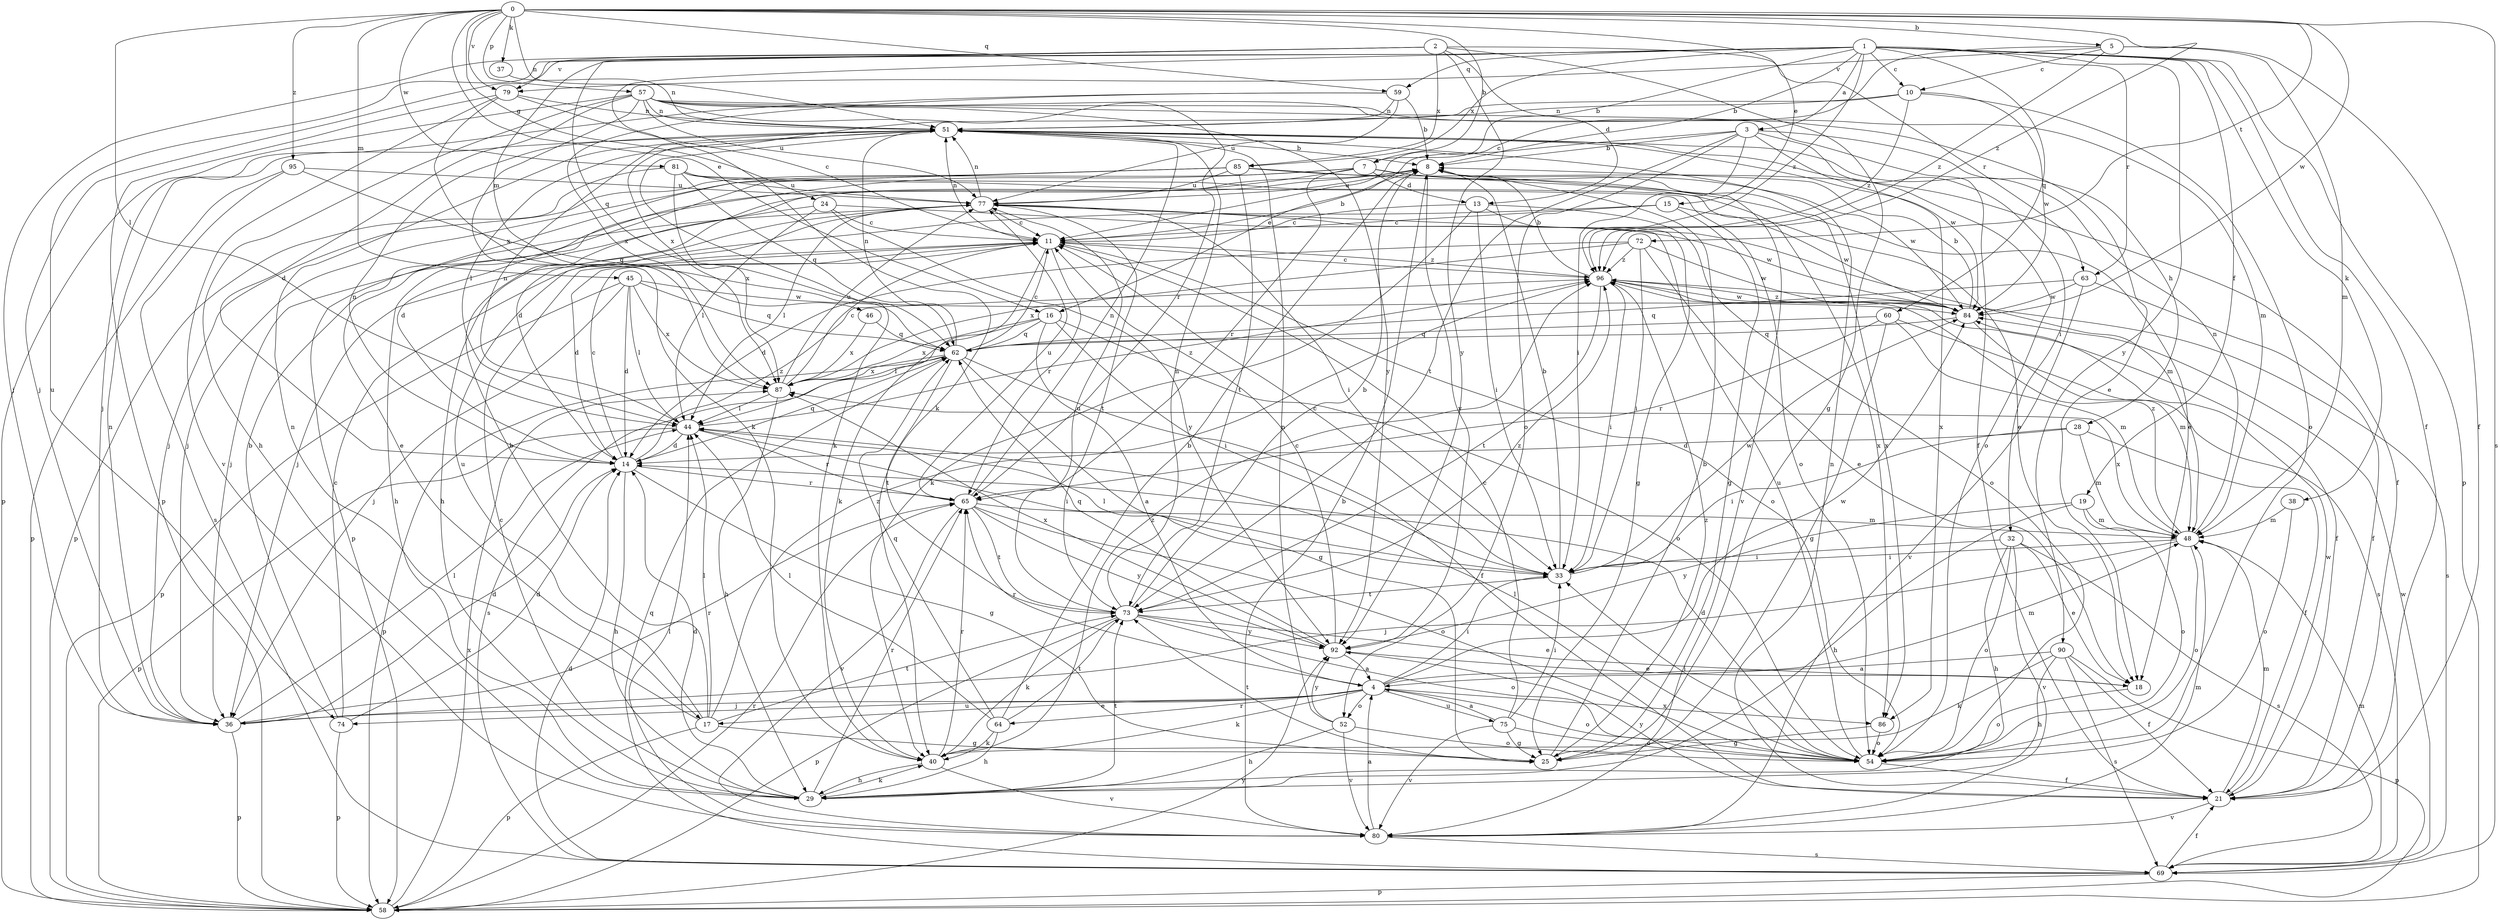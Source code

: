 strict digraph  {
0;
1;
2;
3;
4;
5;
7;
8;
10;
11;
13;
14;
15;
16;
17;
18;
19;
21;
24;
25;
28;
29;
32;
33;
36;
37;
38;
40;
44;
45;
46;
48;
51;
52;
54;
57;
58;
59;
60;
62;
63;
64;
65;
69;
72;
73;
74;
75;
77;
79;
80;
81;
84;
85;
86;
87;
90;
92;
95;
96;
0 -> 5  [label=b];
0 -> 7  [label=b];
0 -> 15  [label=e];
0 -> 16  [label=e];
0 -> 24  [label=g];
0 -> 37  [label=k];
0 -> 44  [label=l];
0 -> 45  [label=m];
0 -> 51  [label=n];
0 -> 57  [label=p];
0 -> 59  [label=q];
0 -> 69  [label=s];
0 -> 72  [label=t];
0 -> 79  [label=v];
0 -> 81  [label=w];
0 -> 84  [label=w];
0 -> 95  [label=z];
0 -> 96  [label=z];
1 -> 3  [label=a];
1 -> 7  [label=b];
1 -> 8  [label=b];
1 -> 10  [label=c];
1 -> 19  [label=f];
1 -> 21  [label=f];
1 -> 36  [label=j];
1 -> 38  [label=k];
1 -> 40  [label=k];
1 -> 46  [label=m];
1 -> 58  [label=p];
1 -> 59  [label=q];
1 -> 60  [label=q];
1 -> 63  [label=r];
1 -> 85  [label=x];
1 -> 90  [label=y];
1 -> 96  [label=z];
2 -> 13  [label=d];
2 -> 25  [label=g];
2 -> 36  [label=j];
2 -> 62  [label=q];
2 -> 63  [label=r];
2 -> 74  [label=u];
2 -> 79  [label=v];
2 -> 85  [label=x];
2 -> 92  [label=y];
3 -> 8  [label=b];
3 -> 16  [label=e];
3 -> 28  [label=h];
3 -> 32  [label=i];
3 -> 33  [label=i];
3 -> 52  [label=o];
3 -> 73  [label=t];
3 -> 86  [label=x];
4 -> 17  [label=e];
4 -> 33  [label=i];
4 -> 36  [label=j];
4 -> 40  [label=k];
4 -> 48  [label=m];
4 -> 52  [label=o];
4 -> 54  [label=o];
4 -> 64  [label=r];
4 -> 65  [label=r];
4 -> 74  [label=u];
4 -> 75  [label=u];
4 -> 84  [label=w];
4 -> 86  [label=x];
5 -> 10  [label=c];
5 -> 11  [label=c];
5 -> 21  [label=f];
5 -> 48  [label=m];
5 -> 79  [label=v];
5 -> 96  [label=z];
7 -> 13  [label=d];
7 -> 14  [label=d];
7 -> 17  [label=e];
7 -> 36  [label=j];
7 -> 65  [label=r];
7 -> 84  [label=w];
7 -> 86  [label=x];
8 -> 77  [label=u];
8 -> 80  [label=v];
8 -> 86  [label=x];
8 -> 92  [label=y];
10 -> 51  [label=n];
10 -> 54  [label=o];
10 -> 84  [label=w];
10 -> 87  [label=x];
10 -> 96  [label=z];
11 -> 8  [label=b];
11 -> 14  [label=d];
11 -> 40  [label=k];
11 -> 51  [label=n];
11 -> 54  [label=o];
11 -> 65  [label=r];
11 -> 96  [label=z];
13 -> 11  [label=c];
13 -> 25  [label=g];
13 -> 33  [label=i];
13 -> 40  [label=k];
13 -> 54  [label=o];
14 -> 11  [label=c];
14 -> 25  [label=g];
14 -> 29  [label=h];
14 -> 51  [label=n];
14 -> 62  [label=q];
14 -> 65  [label=r];
14 -> 96  [label=z];
15 -> 11  [label=c];
15 -> 25  [label=g];
15 -> 36  [label=j];
15 -> 84  [label=w];
16 -> 4  [label=a];
16 -> 33  [label=i];
16 -> 44  [label=l];
16 -> 54  [label=o];
16 -> 62  [label=q];
16 -> 87  [label=x];
17 -> 8  [label=b];
17 -> 25  [label=g];
17 -> 44  [label=l];
17 -> 51  [label=n];
17 -> 58  [label=p];
17 -> 73  [label=t];
17 -> 77  [label=u];
17 -> 96  [label=z];
18 -> 54  [label=o];
19 -> 29  [label=h];
19 -> 48  [label=m];
19 -> 54  [label=o];
19 -> 92  [label=y];
21 -> 48  [label=m];
21 -> 51  [label=n];
21 -> 80  [label=v];
21 -> 84  [label=w];
21 -> 92  [label=y];
24 -> 11  [label=c];
24 -> 29  [label=h];
24 -> 44  [label=l];
24 -> 84  [label=w];
24 -> 92  [label=y];
25 -> 8  [label=b];
25 -> 73  [label=t];
25 -> 96  [label=z];
28 -> 14  [label=d];
28 -> 21  [label=f];
28 -> 33  [label=i];
28 -> 48  [label=m];
29 -> 11  [label=c];
29 -> 14  [label=d];
29 -> 40  [label=k];
29 -> 65  [label=r];
29 -> 73  [label=t];
32 -> 18  [label=e];
32 -> 29  [label=h];
32 -> 33  [label=i];
32 -> 54  [label=o];
32 -> 69  [label=s];
32 -> 80  [label=v];
33 -> 8  [label=b];
33 -> 11  [label=c];
33 -> 44  [label=l];
33 -> 73  [label=t];
33 -> 84  [label=w];
36 -> 14  [label=d];
36 -> 44  [label=l];
36 -> 51  [label=n];
36 -> 58  [label=p];
36 -> 65  [label=r];
37 -> 51  [label=n];
38 -> 48  [label=m];
38 -> 54  [label=o];
40 -> 29  [label=h];
40 -> 65  [label=r];
40 -> 80  [label=v];
40 -> 96  [label=z];
44 -> 14  [label=d];
44 -> 33  [label=i];
44 -> 51  [label=n];
44 -> 58  [label=p];
44 -> 65  [label=r];
44 -> 96  [label=z];
45 -> 14  [label=d];
45 -> 36  [label=j];
45 -> 44  [label=l];
45 -> 58  [label=p];
45 -> 62  [label=q];
45 -> 84  [label=w];
45 -> 87  [label=x];
46 -> 62  [label=q];
46 -> 87  [label=x];
48 -> 33  [label=i];
48 -> 36  [label=j];
48 -> 51  [label=n];
48 -> 54  [label=o];
48 -> 87  [label=x];
48 -> 96  [label=z];
51 -> 8  [label=b];
51 -> 40  [label=k];
51 -> 44  [label=l];
51 -> 54  [label=o];
51 -> 84  [label=w];
52 -> 29  [label=h];
52 -> 51  [label=n];
52 -> 54  [label=o];
52 -> 80  [label=v];
52 -> 92  [label=y];
54 -> 14  [label=d];
54 -> 21  [label=f];
54 -> 33  [label=i];
54 -> 44  [label=l];
54 -> 77  [label=u];
57 -> 14  [label=d];
57 -> 18  [label=e];
57 -> 21  [label=f];
57 -> 29  [label=h];
57 -> 40  [label=k];
57 -> 48  [label=m];
57 -> 51  [label=n];
57 -> 58  [label=p];
57 -> 65  [label=r];
57 -> 77  [label=u];
57 -> 92  [label=y];
58 -> 65  [label=r];
58 -> 87  [label=x];
58 -> 92  [label=y];
59 -> 8  [label=b];
59 -> 36  [label=j];
59 -> 51  [label=n];
59 -> 77  [label=u];
59 -> 87  [label=x];
60 -> 25  [label=g];
60 -> 48  [label=m];
60 -> 62  [label=q];
60 -> 65  [label=r];
60 -> 69  [label=s];
62 -> 11  [label=c];
62 -> 21  [label=f];
62 -> 25  [label=g];
62 -> 51  [label=n];
62 -> 58  [label=p];
62 -> 69  [label=s];
62 -> 73  [label=t];
62 -> 87  [label=x];
63 -> 21  [label=f];
63 -> 62  [label=q];
63 -> 80  [label=v];
63 -> 84  [label=w];
64 -> 8  [label=b];
64 -> 29  [label=h];
64 -> 40  [label=k];
64 -> 44  [label=l];
64 -> 62  [label=q];
64 -> 73  [label=t];
65 -> 48  [label=m];
65 -> 51  [label=n];
65 -> 54  [label=o];
65 -> 73  [label=t];
65 -> 77  [label=u];
65 -> 80  [label=v];
65 -> 92  [label=y];
69 -> 14  [label=d];
69 -> 21  [label=f];
69 -> 48  [label=m];
69 -> 58  [label=p];
69 -> 62  [label=q];
69 -> 84  [label=w];
72 -> 14  [label=d];
72 -> 18  [label=e];
72 -> 33  [label=i];
72 -> 84  [label=w];
72 -> 87  [label=x];
72 -> 96  [label=z];
73 -> 8  [label=b];
73 -> 18  [label=e];
73 -> 40  [label=k];
73 -> 51  [label=n];
73 -> 54  [label=o];
73 -> 58  [label=p];
73 -> 77  [label=u];
73 -> 92  [label=y];
73 -> 96  [label=z];
74 -> 8  [label=b];
74 -> 11  [label=c];
74 -> 14  [label=d];
74 -> 58  [label=p];
75 -> 4  [label=a];
75 -> 11  [label=c];
75 -> 25  [label=g];
75 -> 33  [label=i];
75 -> 54  [label=o];
75 -> 80  [label=v];
77 -> 11  [label=c];
77 -> 29  [label=h];
77 -> 33  [label=i];
77 -> 36  [label=j];
77 -> 44  [label=l];
77 -> 48  [label=m];
77 -> 51  [label=n];
77 -> 73  [label=t];
79 -> 11  [label=c];
79 -> 51  [label=n];
79 -> 58  [label=p];
79 -> 80  [label=v];
79 -> 87  [label=x];
80 -> 4  [label=a];
80 -> 8  [label=b];
80 -> 44  [label=l];
80 -> 48  [label=m];
80 -> 69  [label=s];
81 -> 18  [label=e];
81 -> 54  [label=o];
81 -> 58  [label=p];
81 -> 62  [label=q];
81 -> 77  [label=u];
81 -> 87  [label=x];
84 -> 8  [label=b];
84 -> 48  [label=m];
84 -> 62  [label=q];
84 -> 96  [label=z];
85 -> 14  [label=d];
85 -> 18  [label=e];
85 -> 21  [label=f];
85 -> 36  [label=j];
85 -> 58  [label=p];
85 -> 73  [label=t];
85 -> 77  [label=u];
86 -> 25  [label=g];
86 -> 54  [label=o];
87 -> 11  [label=c];
87 -> 29  [label=h];
87 -> 44  [label=l];
87 -> 77  [label=u];
90 -> 4  [label=a];
90 -> 21  [label=f];
90 -> 29  [label=h];
90 -> 40  [label=k];
90 -> 58  [label=p];
90 -> 69  [label=s];
92 -> 4  [label=a];
92 -> 11  [label=c];
92 -> 18  [label=e];
92 -> 62  [label=q];
92 -> 87  [label=x];
95 -> 58  [label=p];
95 -> 62  [label=q];
95 -> 69  [label=s];
95 -> 77  [label=u];
96 -> 8  [label=b];
96 -> 11  [label=c];
96 -> 21  [label=f];
96 -> 33  [label=i];
96 -> 69  [label=s];
96 -> 73  [label=t];
96 -> 84  [label=w];
}
